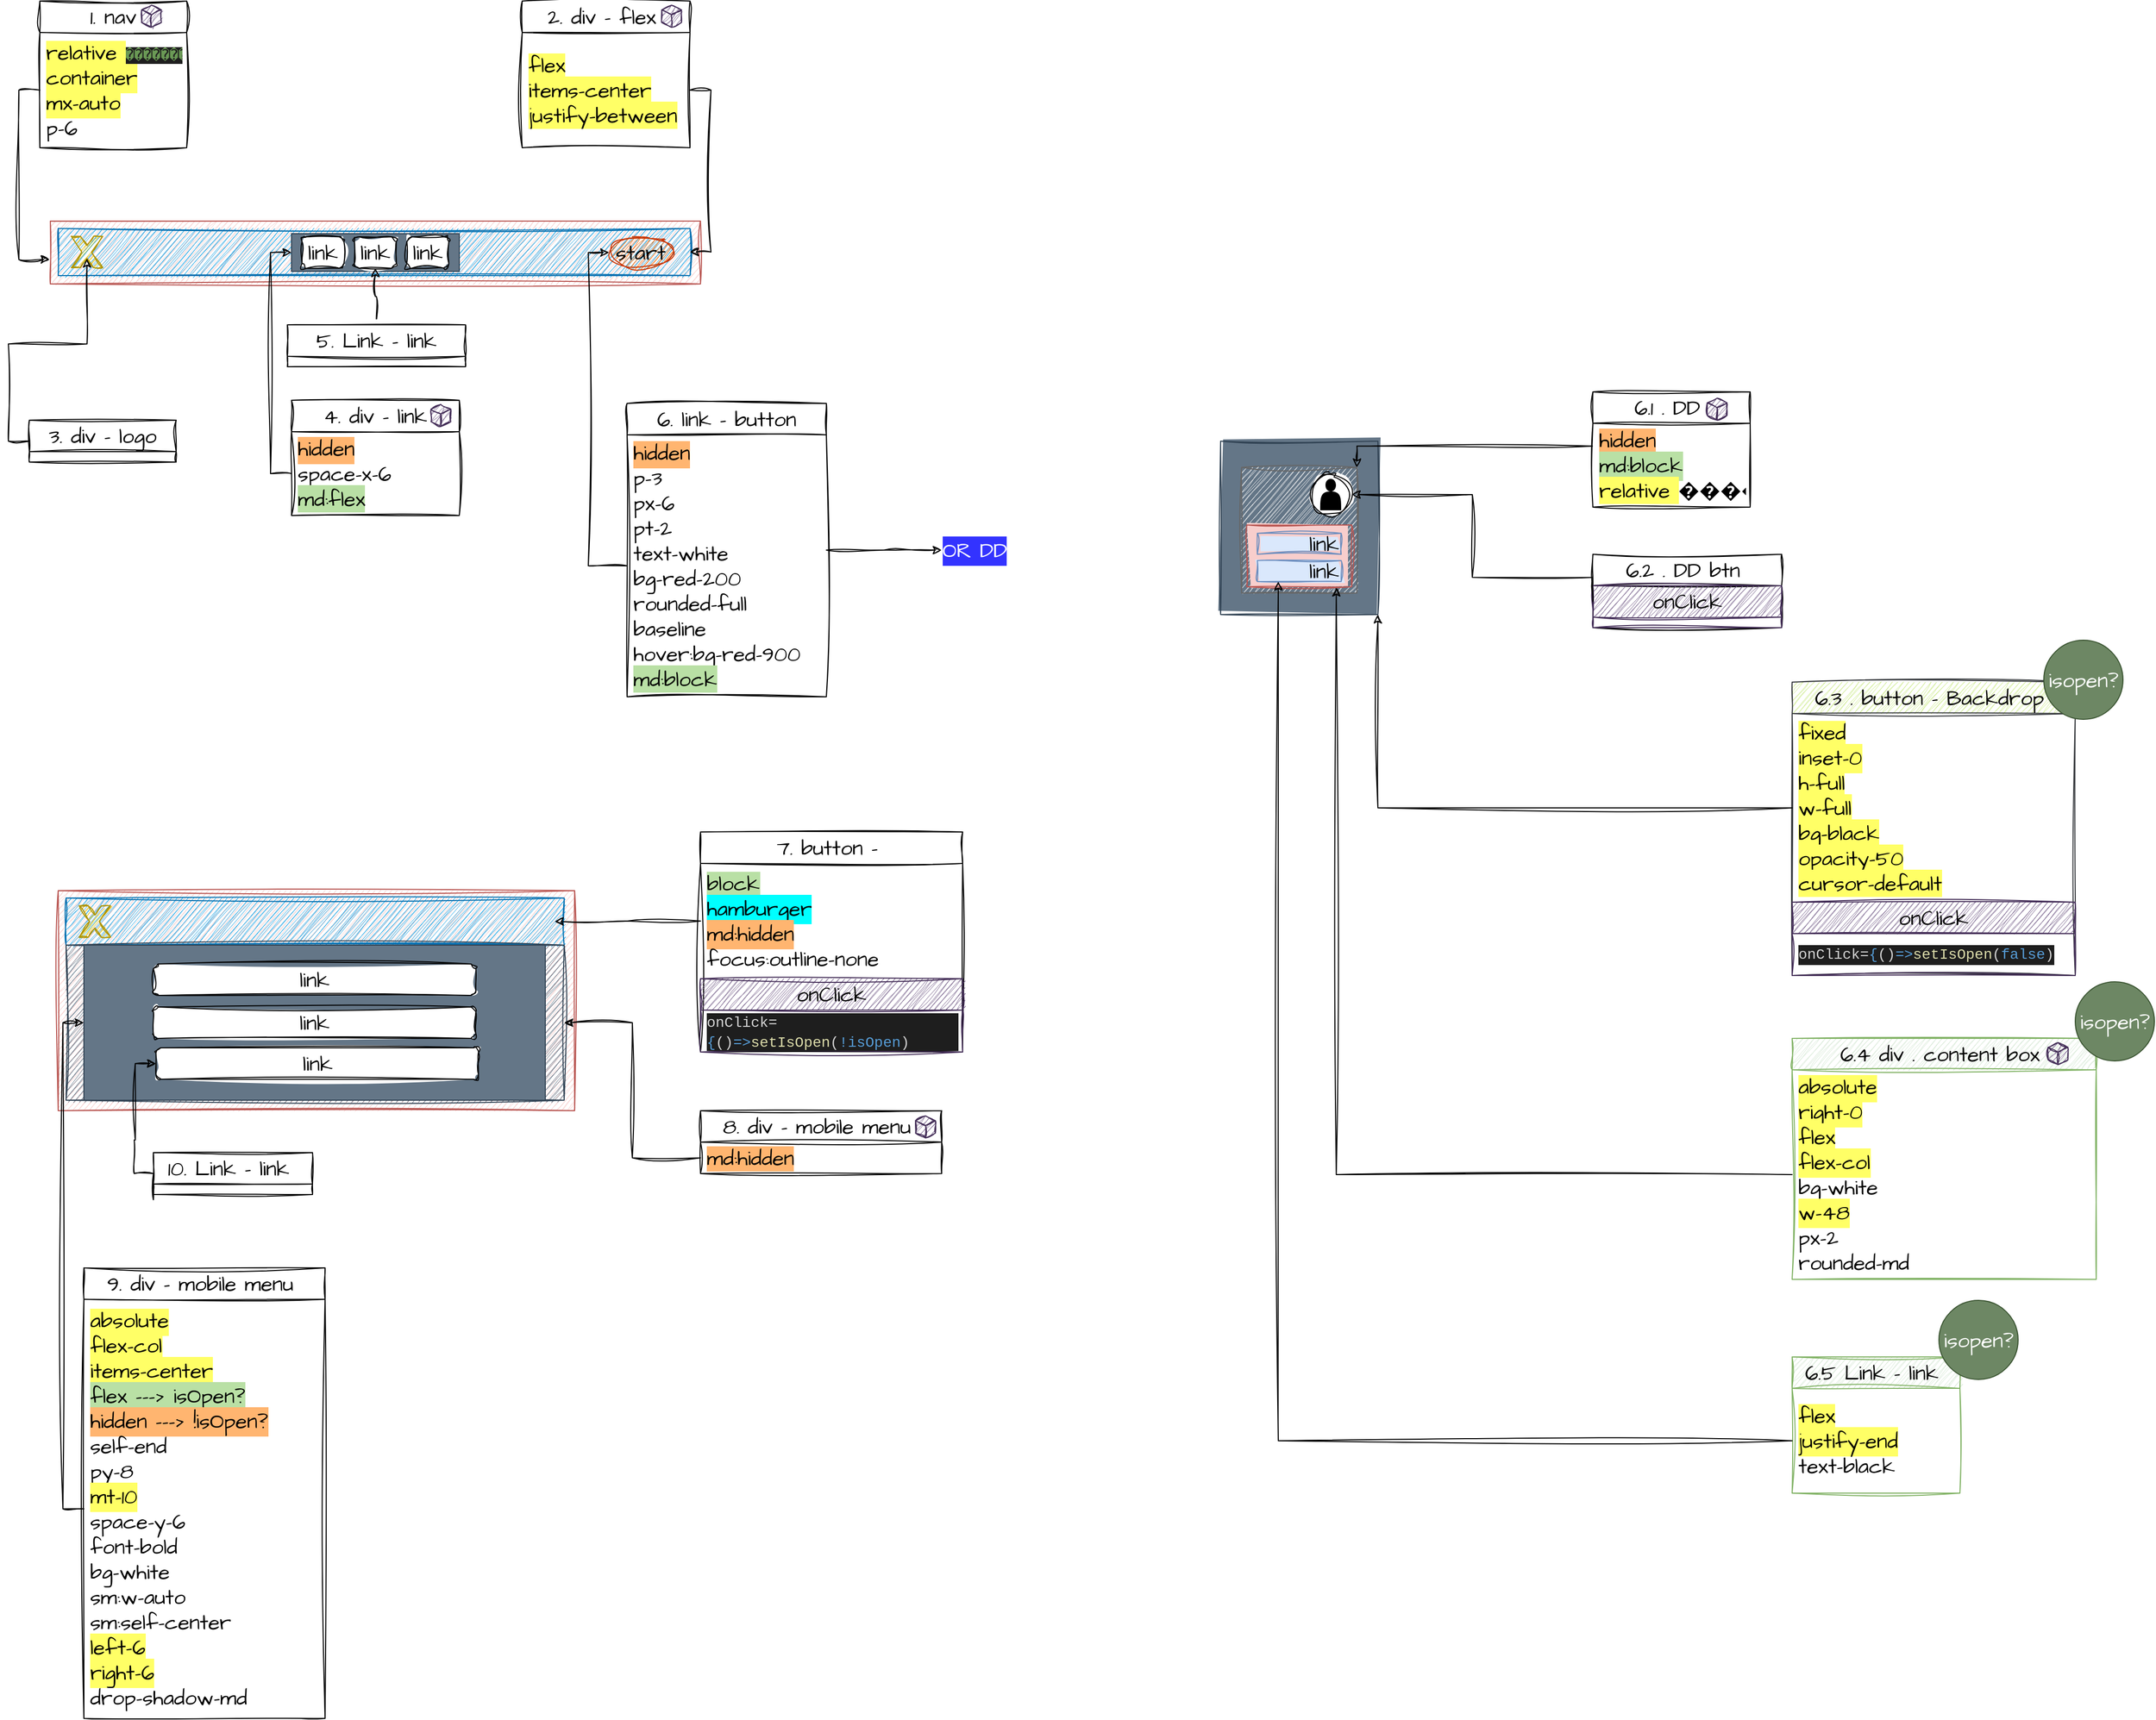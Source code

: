 <mxfile version="22.0.8" type="github">
  <diagram name="Page-1" id="Edo82u8HenHKRPctLf0t">
    <mxGraphModel dx="1644" dy="866" grid="1" gridSize="10" guides="1" tooltips="1" connect="1" arrows="1" fold="1" page="1" pageScale="1" pageWidth="1169" pageHeight="827" math="0" shadow="0">
      <root>
        <mxCell id="0" />
        <mxCell id="1" parent="0" />
        <mxCell id="dz99NOGH4aD-8nIKo7Ok-22" value="" style="rounded=0;whiteSpace=wrap;html=1;sketch=1;hachureGap=4;jiggle=2;curveFitting=1;fontFamily=Architects Daughter;fontSource=https%3A%2F%2Ffonts.googleapis.com%2Fcss%3Ffamily%3DArchitects%2BDaughter;fontSize=20;fillColor=#647687;movable=1;resizable=1;rotatable=1;deletable=1;editable=1;locked=0;connectable=1;strokeColor=#314354;fontColor=#ffffff;fillStyle=solid;" parent="1" vertex="1">
          <mxGeometry x="1426" y="450" width="150" height="165.5" as="geometry" />
        </mxCell>
        <mxCell id="dz99NOGH4aD-8nIKo7Ok-19" value="" style="rounded=0;whiteSpace=wrap;html=1;sketch=1;hachureGap=4;jiggle=2;curveFitting=1;fontFamily=Architects Daughter;fontSource=https%3A%2F%2Ffonts.googleapis.com%2Fcss%3Ffamily%3DArchitects%2BDaughter;fontSize=20;fillColor=#f5f5f5;movable=1;resizable=1;rotatable=1;deletable=1;editable=1;locked=0;connectable=1;strokeColor=#666666;fontColor=#333333;fillStyle=auto;" parent="1" vertex="1">
          <mxGeometry x="1446" y="475" width="110" height="120" as="geometry" />
        </mxCell>
        <object label="" id="v9pG0wg58woj9QDLIAWf-1">
          <mxCell style="rounded=0;whiteSpace=wrap;html=1;sketch=1;hachureGap=4;jiggle=2;curveFitting=1;fontFamily=Architects Daughter;fontSource=https%3A%2F%2Ffonts.googleapis.com%2Fcss%3Ffamily%3DArchitects%2BDaughter;fontSize=20;fillColor=#f8cecc;strokeColor=#b85450;" parent="1" vertex="1">
            <mxGeometry x="310" y="240" width="620" height="60" as="geometry" />
          </mxCell>
        </object>
        <mxCell id="v9pG0wg58woj9QDLIAWf-11" style="edgeStyle=orthogonalEdgeStyle;rounded=0;sketch=1;hachureGap=4;jiggle=2;curveFitting=1;orthogonalLoop=1;jettySize=auto;html=1;exitX=0;exitY=0.5;exitDx=0;exitDy=0;entryX=-0.001;entryY=0.611;entryDx=0;entryDy=0;entryPerimeter=0;fontFamily=Architects Daughter;fontSource=https%3A%2F%2Ffonts.googleapis.com%2Fcss%3Ffamily%3DArchitects%2BDaughter;fontSize=16;" parent="1" source="v9pG0wg58woj9QDLIAWf-9" target="v9pG0wg58woj9QDLIAWf-1" edge="1">
          <mxGeometry relative="1" as="geometry" />
        </mxCell>
        <object label="" id="v9pG0wg58woj9QDLIAWf-12">
          <mxCell style="rounded=0;whiteSpace=wrap;html=1;sketch=1;hachureGap=4;jiggle=2;curveFitting=1;fontFamily=Architects Daughter;fontSource=https%3A%2F%2Ffonts.googleapis.com%2Fcss%3Ffamily%3DArchitects%2BDaughter;fontSize=20;fillColor=#1ba1e2;strokeColor=#006EAF;fontColor=#ffffff;" parent="1" vertex="1">
            <mxGeometry x="317.5" y="247" width="602.5" height="45" as="geometry" />
          </mxCell>
        </object>
        <mxCell id="v9pG0wg58woj9QDLIAWf-16" style="edgeStyle=orthogonalEdgeStyle;rounded=0;sketch=1;hachureGap=4;jiggle=2;curveFitting=1;orthogonalLoop=1;jettySize=auto;html=1;exitX=1;exitY=0.5;exitDx=0;exitDy=0;entryX=1;entryY=0.5;entryDx=0;entryDy=0;fontFamily=Architects Daughter;fontSource=https%3A%2F%2Ffonts.googleapis.com%2Fcss%3Ffamily%3DArchitects%2BDaughter;fontSize=16;" parent="1" source="v9pG0wg58woj9QDLIAWf-14" target="v9pG0wg58woj9QDLIAWf-12" edge="1">
          <mxGeometry relative="1" as="geometry" />
        </mxCell>
        <mxCell id="v9pG0wg58woj9QDLIAWf-17" value="" style="verticalLabelPosition=bottom;verticalAlign=top;html=1;shape=mxgraph.basic.x;sketch=1;hachureGap=4;jiggle=2;curveFitting=1;fontFamily=Architects Daughter;fontSource=https%3A%2F%2Ffonts.googleapis.com%2Fcss%3Ffamily%3DArchitects%2BDaughter;fontSize=20;fillColor=#e3c800;strokeColor=#B09500;fontColor=#000000;" parent="1" vertex="1">
          <mxGeometry x="330" y="254.5" width="30" height="30" as="geometry" />
        </mxCell>
        <mxCell id="v9pG0wg58woj9QDLIAWf-18" value="3. div - logo" style="swimlane;fontStyle=0;childLayout=stackLayout;horizontal=1;startSize=30;horizontalStack=0;resizeParent=1;resizeParentMax=0;resizeLast=0;collapsible=1;marginBottom=0;whiteSpace=wrap;html=1;sketch=1;hachureGap=4;jiggle=2;curveFitting=1;fontFamily=Architects Daughter;fontSource=https%3A%2F%2Ffonts.googleapis.com%2Fcss%3Ffamily%3DArchitects%2BDaughter;fontSize=20;" parent="1" vertex="1" collapsed="1">
          <mxGeometry x="290" y="430" width="140" height="40" as="geometry">
            <mxRectangle x="290" y="430" width="160" height="70" as="alternateBounds" />
          </mxGeometry>
        </mxCell>
        <mxCell id="v9pG0wg58woj9QDLIAWf-19" value="pt-2" style="text;strokeColor=none;fillColor=none;align=left;verticalAlign=middle;spacingLeft=4;spacingRight=4;overflow=hidden;points=[[0,0.5],[1,0.5]];portConstraint=eastwest;rotatable=0;whiteSpace=wrap;html=1;fontSize=20;fontFamily=Architects Daughter;" parent="v9pG0wg58woj9QDLIAWf-18" vertex="1">
          <mxGeometry y="30" width="160" height="40" as="geometry" />
        </mxCell>
        <mxCell id="v9pG0wg58woj9QDLIAWf-20" style="edgeStyle=orthogonalEdgeStyle;rounded=0;sketch=1;hachureGap=4;jiggle=2;curveFitting=1;orthogonalLoop=1;jettySize=auto;html=1;exitX=0;exitY=0.5;exitDx=0;exitDy=0;entryX=0.5;entryY=0.71;entryDx=0;entryDy=0;entryPerimeter=0;fontFamily=Architects Daughter;fontSource=https%3A%2F%2Ffonts.googleapis.com%2Fcss%3Ffamily%3DArchitects%2BDaughter;fontSize=16;" parent="1" source="v9pG0wg58woj9QDLIAWf-19" target="v9pG0wg58woj9QDLIAWf-17" edge="1">
          <mxGeometry relative="1" as="geometry" />
        </mxCell>
        <mxCell id="v9pG0wg58woj9QDLIAWf-30" value="" style="group" parent="1" vertex="1" connectable="0">
          <mxGeometry x="760" y="30" width="160" height="140" as="geometry" />
        </mxCell>
        <mxCell id="v9pG0wg58woj9QDLIAWf-13" value="2. div - flex&amp;nbsp;" style="swimlane;fontStyle=0;childLayout=stackLayout;horizontal=1;startSize=30;horizontalStack=0;resizeParent=1;resizeParentMax=0;resizeLast=0;collapsible=1;marginBottom=0;whiteSpace=wrap;html=1;sketch=1;hachureGap=4;jiggle=2;curveFitting=1;fontFamily=Architects Daughter;fontSource=https%3A%2F%2Ffonts.googleapis.com%2Fcss%3Ffamily%3DArchitects%2BDaughter;fontSize=20;" parent="v9pG0wg58woj9QDLIAWf-30" vertex="1">
          <mxGeometry width="160" height="140" as="geometry">
            <mxRectangle x="740" y="20" width="240" height="40" as="alternateBounds" />
          </mxGeometry>
        </mxCell>
        <mxCell id="v9pG0wg58woj9QDLIAWf-14" value="&lt;span style=&quot;background-color: rgb(255, 255, 102);&quot;&gt;flex &lt;br&gt;items-center &lt;br&gt;justify-between&lt;/span&gt;" style="text;strokeColor=none;fillColor=none;align=left;verticalAlign=middle;spacingLeft=4;spacingRight=4;overflow=hidden;points=[[0,0.5],[1,0.5]];portConstraint=eastwest;rotatable=0;whiteSpace=wrap;html=1;fontSize=20;fontFamily=Architects Daughter;" parent="v9pG0wg58woj9QDLIAWf-13" vertex="1">
          <mxGeometry y="30" width="160" height="110" as="geometry" />
        </mxCell>
        <mxCell id="v9pG0wg58woj9QDLIAWf-28" value="" style="html=1;whiteSpace=wrap;shape=isoCube2;backgroundOutline=1;isoAngle=15;sketch=1;hachureGap=4;jiggle=2;curveFitting=1;fontFamily=Architects Daughter;fontSource=https%3A%2F%2Ffonts.googleapis.com%2Fcss%3Ffamily%3DArchitects%2BDaughter;fontSize=20;fillColor=#76608a;fontColor=#ffffff;strokeColor=#432D57;" parent="v9pG0wg58woj9QDLIAWf-30" vertex="1">
          <mxGeometry x="133" y="4" width="18.9" height="21" as="geometry" />
        </mxCell>
        <mxCell id="v9pG0wg58woj9QDLIAWf-32" value="" style="group" parent="1" vertex="1" connectable="0">
          <mxGeometry x="300" y="30" width="140" height="140" as="geometry" />
        </mxCell>
        <mxCell id="v9pG0wg58woj9QDLIAWf-7" value="1. nav" style="swimlane;fontStyle=0;childLayout=stackLayout;horizontal=1;startSize=30;horizontalStack=0;resizeParent=1;resizeParentMax=0;resizeLast=0;collapsible=1;marginBottom=0;whiteSpace=wrap;html=1;sketch=1;hachureGap=4;jiggle=2;curveFitting=1;fontFamily=Architects Daughter;fontSource=https%3A%2F%2Ffonts.googleapis.com%2Fcss%3Ffamily%3DArchitects%2BDaughter;fontSize=20;" parent="v9pG0wg58woj9QDLIAWf-32" vertex="1">
          <mxGeometry width="140" height="140" as="geometry" />
        </mxCell>
        <mxCell id="v9pG0wg58woj9QDLIAWf-9" value="&lt;span style=&quot;background-color: rgb(255, 255, 102);&quot;&gt;relative&amp;nbsp;&lt;/span&gt;&lt;span style=&quot;color: rgb(106, 153, 85); background-color: rgb(30, 30, 30); font-family: Consolas, &amp;quot;Courier New&amp;quot;, monospace; font-size: 14px;&quot;&gt;������‍������‍������&lt;/span&gt;&lt;span style=&quot;background-color: rgb(255, 255, 102);&quot;&gt;&lt;br&gt;&lt;/span&gt;&lt;span style=&quot;background-color: rgb(255, 255, 102);&quot;&gt;container &lt;/span&gt;&lt;br&gt;&lt;span style=&quot;background-color: rgb(255, 255, 102);&quot;&gt;mx-auto &lt;/span&gt;&lt;br&gt;p-6" style="text;strokeColor=none;fillColor=none;align=left;verticalAlign=middle;spacingLeft=4;spacingRight=4;overflow=hidden;points=[[0,0.5],[1,0.5]];portConstraint=eastwest;rotatable=0;whiteSpace=wrap;html=1;fontSize=20;fontFamily=Architects Daughter;" parent="v9pG0wg58woj9QDLIAWf-7" vertex="1">
          <mxGeometry y="30" width="140" height="110" as="geometry" />
        </mxCell>
        <mxCell id="v9pG0wg58woj9QDLIAWf-29" value="" style="html=1;whiteSpace=wrap;shape=isoCube2;backgroundOutline=1;isoAngle=15;sketch=1;hachureGap=4;jiggle=2;curveFitting=1;fontFamily=Architects Daughter;fontSource=https%3A%2F%2Ffonts.googleapis.com%2Fcss%3Ffamily%3DArchitects%2BDaughter;fontSize=20;fillColor=#76608a;fontColor=#ffffff;strokeColor=#432D57;" parent="v9pG0wg58woj9QDLIAWf-32" vertex="1">
          <mxGeometry x="97" y="4" width="18.9" height="21" as="geometry" />
        </mxCell>
        <mxCell id="v9pG0wg58woj9QDLIAWf-33" value="" style="group" parent="1" vertex="1" connectable="0">
          <mxGeometry x="540" y="252" width="160" height="36" as="geometry" />
        </mxCell>
        <mxCell id="v9pG0wg58woj9QDLIAWf-21" value="" style="rounded=0;whiteSpace=wrap;html=1;hachureGap=4;fontFamily=Architects Daughter;fontSource=https%3A%2F%2Ffonts.googleapis.com%2Fcss%3Ffamily%3DArchitects%2BDaughter;fontSize=20;fillColor=#647687;fontColor=#ffffff;strokeColor=#314354;" parent="v9pG0wg58woj9QDLIAWf-33" vertex="1">
          <mxGeometry width="160" height="36" as="geometry" />
        </mxCell>
        <mxCell id="v9pG0wg58woj9QDLIAWf-22" value="link" style="rounded=1;whiteSpace=wrap;html=1;sketch=1;hachureGap=4;jiggle=2;curveFitting=1;fontFamily=Architects Daughter;fontSource=https%3A%2F%2Ffonts.googleapis.com%2Fcss%3Ffamily%3DArchitects%2BDaughter;fontSize=20;" parent="v9pG0wg58woj9QDLIAWf-33" vertex="1">
          <mxGeometry x="10" y="3" width="40" height="30" as="geometry" />
        </mxCell>
        <mxCell id="v9pG0wg58woj9QDLIAWf-23" value="link" style="rounded=1;whiteSpace=wrap;html=1;sketch=1;hachureGap=4;jiggle=2;curveFitting=1;fontFamily=Architects Daughter;fontSource=https%3A%2F%2Ffonts.googleapis.com%2Fcss%3Ffamily%3DArchitects%2BDaughter;fontSize=20;" parent="v9pG0wg58woj9QDLIAWf-33" vertex="1">
          <mxGeometry x="60" y="3" width="40" height="30" as="geometry" />
        </mxCell>
        <mxCell id="v9pG0wg58woj9QDLIAWf-24" value="link" style="rounded=1;whiteSpace=wrap;html=1;sketch=1;hachureGap=4;jiggle=2;curveFitting=1;fontFamily=Architects Daughter;fontSource=https%3A%2F%2Ffonts.googleapis.com%2Fcss%3Ffamily%3DArchitects%2BDaughter;fontSize=20;" parent="v9pG0wg58woj9QDLIAWf-33" vertex="1">
          <mxGeometry x="110" y="3" width="40" height="30" as="geometry" />
        </mxCell>
        <mxCell id="v9pG0wg58woj9QDLIAWf-34" value="" style="group" parent="1" vertex="1" connectable="0">
          <mxGeometry x="540" y="411" width="160" height="110" as="geometry" />
        </mxCell>
        <mxCell id="v9pG0wg58woj9QDLIAWf-25" value="4. div - link" style="swimlane;fontStyle=0;childLayout=stackLayout;horizontal=1;startSize=30;horizontalStack=0;resizeParent=1;resizeParentMax=0;resizeLast=0;collapsible=1;marginBottom=0;whiteSpace=wrap;html=1;sketch=1;hachureGap=4;jiggle=2;curveFitting=1;fontFamily=Architects Daughter;fontSource=https%3A%2F%2Ffonts.googleapis.com%2Fcss%3Ffamily%3DArchitects%2BDaughter;fontSize=20;" parent="v9pG0wg58woj9QDLIAWf-34" vertex="1">
          <mxGeometry width="160" height="110" as="geometry">
            <mxRectangle x="540" y="340" width="140" height="40" as="alternateBounds" />
          </mxGeometry>
        </mxCell>
        <mxCell id="v9pG0wg58woj9QDLIAWf-26" value="&lt;span style=&quot;background-color: rgb(255, 181, 112);&quot;&gt;hidden &lt;/span&gt;&lt;br&gt;space-x-6 &lt;br&gt;&lt;span style=&quot;background-color: rgb(185, 224, 165);&quot;&gt;md:flex&lt;/span&gt;" style="text;strokeColor=none;fillColor=none;align=left;verticalAlign=middle;spacingLeft=4;spacingRight=4;overflow=hidden;points=[[0,0.5],[1,0.5]];portConstraint=eastwest;rotatable=0;whiteSpace=wrap;html=1;fontSize=20;fontFamily=Architects Daughter;" parent="v9pG0wg58woj9QDLIAWf-25" vertex="1">
          <mxGeometry y="30" width="160" height="80" as="geometry" />
        </mxCell>
        <mxCell id="v9pG0wg58woj9QDLIAWf-27" value="" style="html=1;whiteSpace=wrap;shape=isoCube2;backgroundOutline=1;isoAngle=15;sketch=1;hachureGap=4;jiggle=2;curveFitting=1;fontFamily=Architects Daughter;fontSource=https%3A%2F%2Ffonts.googleapis.com%2Fcss%3Ffamily%3DArchitects%2BDaughter;fontSize=20;fillColor=#76608a;fontColor=#ffffff;strokeColor=#432D57;" parent="v9pG0wg58woj9QDLIAWf-34" vertex="1">
          <mxGeometry x="133" y="4" width="18.9" height="21" as="geometry" />
        </mxCell>
        <mxCell id="v9pG0wg58woj9QDLIAWf-35" style="edgeStyle=orthogonalEdgeStyle;rounded=0;sketch=1;hachureGap=4;jiggle=2;curveFitting=1;orthogonalLoop=1;jettySize=auto;html=1;exitX=0;exitY=0.5;exitDx=0;exitDy=0;entryX=0;entryY=0.5;entryDx=0;entryDy=0;fontFamily=Architects Daughter;fontSource=https%3A%2F%2Ffonts.googleapis.com%2Fcss%3Ffamily%3DArchitects%2BDaughter;fontSize=16;" parent="1" source="v9pG0wg58woj9QDLIAWf-26" target="v9pG0wg58woj9QDLIAWf-21" edge="1">
          <mxGeometry relative="1" as="geometry" />
        </mxCell>
        <mxCell id="v9pG0wg58woj9QDLIAWf-40" style="edgeStyle=orthogonalEdgeStyle;rounded=0;sketch=1;hachureGap=4;jiggle=2;curveFitting=1;orthogonalLoop=1;jettySize=auto;html=1;fontFamily=Architects Daughter;fontSource=https%3A%2F%2Ffonts.googleapis.com%2Fcss%3Ffamily%3DArchitects%2BDaughter;fontSize=16;" parent="1" source="v9pG0wg58woj9QDLIAWf-37" target="v9pG0wg58woj9QDLIAWf-23" edge="1">
          <mxGeometry relative="1" as="geometry" />
        </mxCell>
        <mxCell id="v9pG0wg58woj9QDLIAWf-37" value="5. Link - link" style="swimlane;fontStyle=0;childLayout=stackLayout;horizontal=1;startSize=30;horizontalStack=0;resizeParent=1;resizeParentMax=0;resizeLast=0;collapsible=1;marginBottom=0;whiteSpace=wrap;html=1;sketch=1;hachureGap=4;jiggle=2;curveFitting=1;fontFamily=Architects Daughter;fontSource=https%3A%2F%2Ffonts.googleapis.com%2Fcss%3Ffamily%3DArchitects%2BDaughter;fontSize=20;points=[[0,0,0,0,0],[0,0.25,0,0,0],[0,0.5,0,0,0],[0,0.75,0,0,0],[0,1,0,0,0],[0.25,0,0,0,0],[0.25,1,0,0,0],[0.5,0,0,0,0],[0.5,1,0,0,0],[0.75,0,0,0,0],[0.75,1,0,0,0],[1,0,0,0,0],[1,0.25,0,0,0],[1,0.5,0,0,0],[1,0.75,0,0,0],[1,1,0,0,0]];" parent="1" vertex="1" collapsed="1">
          <mxGeometry x="536" y="339" width="170" height="40" as="geometry">
            <mxRectangle x="536" y="339" width="170" height="60" as="alternateBounds" />
          </mxGeometry>
        </mxCell>
        <mxCell id="v9pG0wg58woj9QDLIAWf-38" value="hover:text-white" style="text;strokeColor=none;fillColor=none;align=left;verticalAlign=middle;spacingLeft=4;spacingRight=4;overflow=hidden;points=[[0,0.5],[1,0.5]];portConstraint=eastwest;rotatable=0;whiteSpace=wrap;html=1;fontSize=20;fontFamily=Architects Daughter;" parent="v9pG0wg58woj9QDLIAWf-37" vertex="1">
          <mxGeometry y="30" width="170" height="30" as="geometry" />
        </mxCell>
        <mxCell id="v9pG0wg58woj9QDLIAWf-41" value="start" style="ellipse;whiteSpace=wrap;html=1;hachureGap=4;fontFamily=Architects Daughter;fontSource=https%3A%2F%2Ffonts.googleapis.com%2Fcss%3Ffamily%3DArchitects%2BDaughter;fontSize=20;fillColor=#fa6800;fontColor=#000000;strokeColor=#C73500;sketch=1;curveFitting=1;jiggle=2;" parent="1" vertex="1">
          <mxGeometry x="843" y="255" width="60" height="30" as="geometry" />
        </mxCell>
        <mxCell id="dz99NOGH4aD-8nIKo7Ok-7" value="" style="edgeStyle=orthogonalEdgeStyle;rounded=0;sketch=1;hachureGap=4;jiggle=2;curveFitting=1;orthogonalLoop=1;jettySize=auto;html=1;fontFamily=Architects Daughter;fontSource=https%3A%2F%2Ffonts.googleapis.com%2Fcss%3Ffamily%3DArchitects%2BDaughter;fontSize=16;" parent="1" source="v9pG0wg58woj9QDLIAWf-43" edge="1">
          <mxGeometry relative="1" as="geometry">
            <mxPoint x="1160" y="554" as="targetPoint" />
          </mxGeometry>
        </mxCell>
        <mxCell id="dz99NOGH4aD-8nIKo7Ok-8" value="&lt;span style=&quot;background-color: rgb(51, 51, 255);&quot;&gt;&lt;font color=&quot;#ffffff&quot;&gt;OR DD&lt;/font&gt;&lt;/span&gt;" style="edgeLabel;html=1;align=center;verticalAlign=middle;resizable=0;points=[];fontSize=20;fontFamily=Architects Daughter;labelBorderColor=none;" parent="dz99NOGH4aD-8nIKo7Ok-7" vertex="1" connectable="0">
          <mxGeometry x="-0.087" y="-1" relative="1" as="geometry">
            <mxPoint x="90" y="-1" as="offset" />
          </mxGeometry>
        </mxCell>
        <mxCell id="v9pG0wg58woj9QDLIAWf-43" value="6. link - button" style="swimlane;fontStyle=0;childLayout=stackLayout;horizontal=1;startSize=30;horizontalStack=0;resizeParent=1;resizeParentMax=0;resizeLast=0;collapsible=1;marginBottom=0;whiteSpace=wrap;html=1;sketch=1;hachureGap=4;jiggle=2;curveFitting=1;fontFamily=Architects Daughter;fontSource=https%3A%2F%2Ffonts.googleapis.com%2Fcss%3Ffamily%3DArchitects%2BDaughter;fontSize=20;" parent="1" vertex="1">
          <mxGeometry x="860" y="414" width="190" height="280" as="geometry">
            <mxRectangle x="540" y="340" width="140" height="40" as="alternateBounds" />
          </mxGeometry>
        </mxCell>
        <mxCell id="v9pG0wg58woj9QDLIAWf-44" value="&lt;div&gt;&lt;span style=&quot;background-color: rgb(255, 181, 112);&quot;&gt;hidden&lt;/span&gt;&amp;nbsp;&lt;/div&gt;&lt;div&gt;&lt;span style=&quot;background-color: initial;&quot;&gt;p-3&amp;nbsp;&lt;/span&gt;&lt;/div&gt;&lt;div&gt;px-6&amp;nbsp;&lt;/div&gt;&lt;div&gt;pt-2&amp;nbsp;&lt;/div&gt;&lt;div&gt;text-white&amp;nbsp;&lt;/div&gt;&lt;div&gt;bg-red-200&amp;nbsp;&lt;/div&gt;&lt;div&gt;rounded-full&amp;nbsp;&lt;/div&gt;&lt;div&gt;baseline&amp;nbsp;&lt;/div&gt;&lt;div&gt;hover:bg-red-900&lt;/div&gt;&lt;div&gt;&lt;span style=&quot;background-color: rgb(185, 224, 165);&quot;&gt;md:block&lt;/span&gt;&lt;/div&gt;" style="text;strokeColor=none;fillColor=none;align=left;verticalAlign=middle;spacingLeft=4;spacingRight=4;overflow=hidden;points=[[0,0.5],[1,0.5]];portConstraint=eastwest;rotatable=0;whiteSpace=wrap;html=1;fontSize=20;fontFamily=Architects Daughter;" parent="v9pG0wg58woj9QDLIAWf-43" vertex="1">
          <mxGeometry y="30" width="190" height="250" as="geometry" />
        </mxCell>
        <mxCell id="v9pG0wg58woj9QDLIAWf-46" style="edgeStyle=orthogonalEdgeStyle;rounded=0;sketch=1;hachureGap=4;jiggle=2;curveFitting=1;orthogonalLoop=1;jettySize=auto;html=1;exitX=0;exitY=0.5;exitDx=0;exitDy=0;entryX=0;entryY=0.5;entryDx=0;entryDy=0;fontFamily=Architects Daughter;fontSource=https%3A%2F%2Ffonts.googleapis.com%2Fcss%3Ffamily%3DArchitects%2BDaughter;fontSize=16;" parent="1" source="v9pG0wg58woj9QDLIAWf-44" target="v9pG0wg58woj9QDLIAWf-41" edge="1">
          <mxGeometry relative="1" as="geometry" />
        </mxCell>
        <object label="" id="v9pG0wg58woj9QDLIAWf-47">
          <mxCell style="rounded=0;whiteSpace=wrap;html=1;sketch=1;hachureGap=4;jiggle=2;curveFitting=1;fontFamily=Architects Daughter;fontSource=https%3A%2F%2Ffonts.googleapis.com%2Fcss%3Ffamily%3DArchitects%2BDaughter;fontSize=20;fillColor=#f8cecc;strokeColor=#b85450;" parent="1" vertex="1">
            <mxGeometry x="317.5" y="879" width="492.5" height="210" as="geometry" />
          </mxCell>
        </object>
        <object label="" id="v9pG0wg58woj9QDLIAWf-48">
          <mxCell style="rounded=0;whiteSpace=wrap;html=1;sketch=1;hachureGap=4;jiggle=2;curveFitting=1;fontFamily=Architects Daughter;fontSource=https%3A%2F%2Ffonts.googleapis.com%2Fcss%3Ffamily%3DArchitects%2BDaughter;fontSize=20;fillColor=#1ba1e2;strokeColor=#006EAF;fontColor=#ffffff;" parent="1" vertex="1">
            <mxGeometry x="325" y="886" width="475" height="45" as="geometry" />
          </mxCell>
        </object>
        <mxCell id="v9pG0wg58woj9QDLIAWf-49" value="" style="verticalLabelPosition=bottom;verticalAlign=top;html=1;shape=mxgraph.basic.x;sketch=1;hachureGap=4;jiggle=2;curveFitting=1;fontFamily=Architects Daughter;fontSource=https%3A%2F%2Ffonts.googleapis.com%2Fcss%3Ffamily%3DArchitects%2BDaughter;fontSize=20;fillColor=#e3c800;strokeColor=#B09500;fontColor=#000000;" parent="1" vertex="1">
          <mxGeometry x="337.5" y="893.5" width="30" height="30" as="geometry" />
        </mxCell>
        <mxCell id="v9pG0wg58woj9QDLIAWf-57" value="" style="shape=image;html=1;verticalAlign=top;verticalLabelPosition=bottom;labelBackgroundColor=#ffffff;imageAspect=0;aspect=fixed;image=https://cdn4.iconfinder.com/data/icons/evil-icons-user-interface/64/menu-128.png;sketch=1;hachureGap=4;jiggle=2;curveFitting=1;fontFamily=Architects Daughter;fontSource=https%3A%2F%2Ffonts.googleapis.com%2Fcss%3Ffamily%3DArchitects%2BDaughter;fontSize=20;" parent="1" vertex="1">
          <mxGeometry x="741" y="883.5" width="50" height="50" as="geometry" />
        </mxCell>
        <mxCell id="v9pG0wg58woj9QDLIAWf-71" style="edgeStyle=orthogonalEdgeStyle;rounded=0;sketch=1;hachureGap=4;jiggle=2;curveFitting=1;orthogonalLoop=1;jettySize=auto;html=1;exitX=0;exitY=0.5;exitDx=0;exitDy=0;entryX=1;entryY=0.5;entryDx=0;entryDy=0;fontFamily=Architects Daughter;fontSource=https%3A%2F%2Ffonts.googleapis.com%2Fcss%3Ffamily%3DArchitects%2BDaughter;fontSize=16;" parent="1" source="v9pG0wg58woj9QDLIAWf-59" target="v9pG0wg58woj9QDLIAWf-57" edge="1">
          <mxGeometry relative="1" as="geometry" />
        </mxCell>
        <mxCell id="v9pG0wg58woj9QDLIAWf-72" value="" style="rounded=0;whiteSpace=wrap;html=1;hachureGap=4;fontFamily=Architects Daughter;fontSource=https%3A%2F%2Ffonts.googleapis.com%2Fcss%3Ffamily%3DArchitects%2BDaughter;fontSize=20;fillColor=#647687;strokeColor=#314354;fontColor=#ffffff;sketch=1;curveFitting=1;jiggle=2;" parent="1" vertex="1">
          <mxGeometry x="325" y="931" width="475" height="148" as="geometry" />
        </mxCell>
        <mxCell id="v9pG0wg58woj9QDLIAWf-62" value="" style="rounded=0;whiteSpace=wrap;html=1;hachureGap=4;fontFamily=Architects Daughter;fontSource=https%3A%2F%2Ffonts.googleapis.com%2Fcss%3Ffamily%3DArchitects%2BDaughter;fontSize=20;fillColor=#647687;strokeColor=#314354;fontColor=#ffffff;" parent="1" vertex="1">
          <mxGeometry x="342" y="931" width="440" height="148" as="geometry" />
        </mxCell>
        <mxCell id="v9pG0wg58woj9QDLIAWf-68" value="link" style="rounded=1;whiteSpace=wrap;html=1;sketch=1;hachureGap=4;jiggle=2;curveFitting=1;fontFamily=Architects Daughter;fontSource=https%3A%2F%2Ffonts.googleapis.com%2Fcss%3Ffamily%3DArchitects%2BDaughter;fontSize=20;" parent="1" vertex="1">
          <mxGeometry x="408.25" y="949" width="307.5" height="30" as="geometry" />
        </mxCell>
        <mxCell id="v9pG0wg58woj9QDLIAWf-69" value="link" style="rounded=1;whiteSpace=wrap;html=1;sketch=1;hachureGap=4;jiggle=2;curveFitting=1;fontFamily=Architects Daughter;fontSource=https%3A%2F%2Ffonts.googleapis.com%2Fcss%3Ffamily%3DArchitects%2BDaughter;fontSize=20;" parent="1" vertex="1">
          <mxGeometry x="408.25" y="990" width="307.5" height="30" as="geometry" />
        </mxCell>
        <mxCell id="v9pG0wg58woj9QDLIAWf-70" value="link" style="rounded=1;whiteSpace=wrap;html=1;sketch=1;hachureGap=4;jiggle=2;curveFitting=1;fontFamily=Architects Daughter;fontSource=https%3A%2F%2Ffonts.googleapis.com%2Fcss%3Ffamily%3DArchitects%2BDaughter;fontSize=20;" parent="1" vertex="1">
          <mxGeometry x="410.75" y="1029" width="307.5" height="30" as="geometry" />
        </mxCell>
        <mxCell id="v9pG0wg58woj9QDLIAWf-74" value="8. div - mobile menu&amp;nbsp;" style="swimlane;fontStyle=0;childLayout=stackLayout;horizontal=1;startSize=30;horizontalStack=0;resizeParent=1;resizeParentMax=0;resizeLast=0;collapsible=1;marginBottom=0;whiteSpace=wrap;html=1;sketch=1;hachureGap=4;jiggle=2;curveFitting=1;fontFamily=Architects Daughter;fontSource=https%3A%2F%2Ffonts.googleapis.com%2Fcss%3Ffamily%3DArchitects%2BDaughter;fontSize=20;" parent="1" vertex="1">
          <mxGeometry x="930" y="1089" width="230" height="60" as="geometry">
            <mxRectangle x="540" y="340" width="140" height="40" as="alternateBounds" />
          </mxGeometry>
        </mxCell>
        <mxCell id="v9pG0wg58woj9QDLIAWf-75" value="&lt;span style=&quot;background-color: rgb(255, 181, 112);&quot;&gt;md:hidden&lt;/span&gt;" style="text;strokeColor=none;fillColor=none;align=left;verticalAlign=middle;spacingLeft=4;spacingRight=4;overflow=hidden;points=[[0,0.5],[1,0.5]];portConstraint=eastwest;rotatable=0;whiteSpace=wrap;html=1;fontSize=20;fontFamily=Architects Daughter;" parent="v9pG0wg58woj9QDLIAWf-74" vertex="1">
          <mxGeometry y="30" width="230" height="30" as="geometry" />
        </mxCell>
        <mxCell id="v9pG0wg58woj9QDLIAWf-77" style="edgeStyle=orthogonalEdgeStyle;rounded=0;sketch=1;hachureGap=4;jiggle=2;curveFitting=1;orthogonalLoop=1;jettySize=auto;html=1;exitX=0;exitY=0.5;exitDx=0;exitDy=0;entryX=1;entryY=0.5;entryDx=0;entryDy=0;fontFamily=Architects Daughter;fontSource=https%3A%2F%2Ffonts.googleapis.com%2Fcss%3Ffamily%3DArchitects%2BDaughter;fontSize=16;" parent="1" source="v9pG0wg58woj9QDLIAWf-75" target="v9pG0wg58woj9QDLIAWf-72" edge="1">
          <mxGeometry relative="1" as="geometry" />
        </mxCell>
        <mxCell id="v9pG0wg58woj9QDLIAWf-78" value="" style="html=1;whiteSpace=wrap;shape=isoCube2;backgroundOutline=1;isoAngle=15;sketch=1;hachureGap=4;jiggle=2;curveFitting=1;fontFamily=Architects Daughter;fontSource=https%3A%2F%2Ffonts.googleapis.com%2Fcss%3Ffamily%3DArchitects%2BDaughter;fontSize=20;fillColor=#76608a;fontColor=#ffffff;strokeColor=#432D57;" parent="1" vertex="1">
          <mxGeometry x="1135.1" y="1094" width="18.9" height="21" as="geometry" />
        </mxCell>
        <mxCell id="v9pG0wg58woj9QDLIAWf-79" value="9. div - mobile menu&amp;nbsp;" style="swimlane;fontStyle=0;childLayout=stackLayout;horizontal=1;startSize=30;horizontalStack=0;resizeParent=1;resizeParentMax=0;resizeLast=0;collapsible=1;marginBottom=0;whiteSpace=wrap;html=1;sketch=1;hachureGap=4;jiggle=2;curveFitting=1;fontFamily=Architects Daughter;fontSource=https%3A%2F%2Ffonts.googleapis.com%2Fcss%3Ffamily%3DArchitects%2BDaughter;fontSize=20;" parent="1" vertex="1">
          <mxGeometry x="342" y="1239" width="230" height="430" as="geometry">
            <mxRectangle x="540" y="340" width="140" height="40" as="alternateBounds" />
          </mxGeometry>
        </mxCell>
        <mxCell id="v9pG0wg58woj9QDLIAWf-80" value="&lt;span style=&quot;background-color: rgb(255, 255, 102);&quot;&gt;absolute &lt;/span&gt;&lt;br&gt;&lt;span style=&quot;background-color: rgb(255, 255, 102);&quot;&gt;flex-col &lt;br&gt;items-center &lt;br&gt;&lt;/span&gt;&lt;span style=&quot;background-color: rgb(185, 224, 165);&quot;&gt;flex ---&amp;gt; isOpen?&lt;/span&gt;&lt;br&gt;&lt;span style=&quot;background-color: rgb(255, 181, 112);&quot;&gt;hidden ---&amp;gt; !isOpen?&lt;/span&gt;&lt;br&gt;self-end &lt;br&gt;py-8 &lt;br&gt;&lt;span style=&quot;background-color: rgb(255, 255, 102);&quot;&gt;mt-10 &lt;/span&gt;&lt;br&gt;space-y-6 &lt;br&gt;font-bold &lt;br&gt;bg-white &lt;br&gt;sm:w-auto &lt;br&gt;sm:self-center &lt;br&gt;&lt;span style=&quot;background-color: rgb(255, 255, 102);&quot;&gt;left-6 &lt;br&gt;right-6 &lt;/span&gt;&lt;br&gt;drop-shadow-md" style="text;strokeColor=none;fillColor=none;align=left;verticalAlign=middle;spacingLeft=4;spacingRight=4;overflow=hidden;points=[[0,0.5],[1,0.5]];portConstraint=eastwest;rotatable=0;whiteSpace=wrap;html=1;fontSize=20;fontFamily=Architects Daughter;" parent="v9pG0wg58woj9QDLIAWf-79" vertex="1">
          <mxGeometry y="30" width="230" height="400" as="geometry" />
        </mxCell>
        <mxCell id="dz99NOGH4aD-8nIKo7Ok-1" style="edgeStyle=orthogonalEdgeStyle;rounded=0;sketch=1;hachureGap=4;jiggle=2;curveFitting=1;orthogonalLoop=1;jettySize=auto;html=1;exitX=0;exitY=0.5;exitDx=0;exitDy=0;entryX=0;entryY=0.5;entryDx=0;entryDy=0;fontFamily=Architects Daughter;fontSource=https%3A%2F%2Ffonts.googleapis.com%2Fcss%3Ffamily%3DArchitects%2BDaughter;fontSize=16;" parent="1" source="v9pG0wg58woj9QDLIAWf-80" target="v9pG0wg58woj9QDLIAWf-62" edge="1">
          <mxGeometry relative="1" as="geometry" />
        </mxCell>
        <mxCell id="dz99NOGH4aD-8nIKo7Ok-2" value="10. Link - link&amp;nbsp;" style="swimlane;fontStyle=0;childLayout=stackLayout;horizontal=1;startSize=30;horizontalStack=0;resizeParent=1;resizeParentMax=0;resizeLast=0;collapsible=1;marginBottom=0;whiteSpace=wrap;html=1;sketch=1;hachureGap=4;jiggle=2;curveFitting=1;fontFamily=Architects Daughter;fontSource=https%3A%2F%2Ffonts.googleapis.com%2Fcss%3Ffamily%3DArchitects%2BDaughter;fontSize=20;" parent="1" vertex="1" collapsed="1">
          <mxGeometry x="408.25" y="1129" width="151.75" height="40" as="geometry">
            <mxRectangle x="408.25" y="1020" width="230" height="60" as="alternateBounds" />
          </mxGeometry>
        </mxCell>
        <mxCell id="dz99NOGH4aD-8nIKo7Ok-4" style="edgeStyle=orthogonalEdgeStyle;rounded=0;sketch=1;hachureGap=4;jiggle=2;curveFitting=1;orthogonalLoop=1;jettySize=auto;html=1;exitX=0;exitY=0.5;exitDx=0;exitDy=0;entryX=0;entryY=0.5;entryDx=0;entryDy=0;fontFamily=Architects Daughter;fontSource=https%3A%2F%2Ffonts.googleapis.com%2Fcss%3Ffamily%3DArchitects%2BDaughter;fontSize=16;" parent="1" target="v9pG0wg58woj9QDLIAWf-70" edge="1">
          <mxGeometry relative="1" as="geometry">
            <mxPoint x="408.25" y="1174" as="sourcePoint" />
            <Array as="points">
              <mxPoint x="408" y="1149" />
              <mxPoint x="390" y="1149" />
              <mxPoint x="390" y="1117" />
              <mxPoint x="391" y="1117" />
              <mxPoint x="391" y="1044" />
            </Array>
          </mxGeometry>
        </mxCell>
        <mxCell id="dz99NOGH4aD-8nIKo7Ok-10" value="6.1 . DD&amp;nbsp;" style="swimlane;fontStyle=0;childLayout=stackLayout;horizontal=1;startSize=30;horizontalStack=0;resizeParent=1;resizeParentMax=0;resizeLast=0;collapsible=1;marginBottom=0;whiteSpace=wrap;html=1;sketch=1;hachureGap=4;jiggle=2;curveFitting=1;fontFamily=Architects Daughter;fontSource=https%3A%2F%2Ffonts.googleapis.com%2Fcss%3Ffamily%3DArchitects%2BDaughter;fontSize=20;" parent="1" vertex="1">
          <mxGeometry x="1781" y="403" width="150" height="110" as="geometry">
            <mxRectangle x="540" y="340" width="140" height="40" as="alternateBounds" />
          </mxGeometry>
        </mxCell>
        <mxCell id="dz99NOGH4aD-8nIKo7Ok-11" value="&lt;div&gt;&lt;span style=&quot;background-color: rgb(255, 181, 112);&quot;&gt;hidden&lt;/span&gt;&amp;nbsp;&lt;/div&gt;&lt;div&gt;&lt;span style=&quot;background-color: rgb(185, 224, 165);&quot;&gt;md:block&lt;/span&gt;&lt;/div&gt;&lt;div&gt;&lt;span style=&quot;background-color: rgb(255, 255, 102);&quot;&gt;relative&amp;nbsp;&lt;/span&gt;������‍������‍������&lt;/div&gt;" style="text;strokeColor=none;fillColor=none;align=left;verticalAlign=middle;spacingLeft=4;spacingRight=4;overflow=hidden;points=[[0,0.5],[1,0.5]];portConstraint=eastwest;rotatable=0;whiteSpace=wrap;html=1;fontSize=20;fontFamily=Architects Daughter;" parent="dz99NOGH4aD-8nIKo7Ok-10" vertex="1">
          <mxGeometry y="30" width="150" height="80" as="geometry" />
        </mxCell>
        <mxCell id="dz99NOGH4aD-8nIKo7Ok-16" value="" style="rounded=0;whiteSpace=wrap;html=1;sketch=1;hachureGap=4;jiggle=2;curveFitting=1;fontFamily=Architects Daughter;fontSource=https%3A%2F%2Ffonts.googleapis.com%2Fcss%3Ffamily%3DArchitects%2BDaughter;fontSize=20;fillColor=#f8cecc;strokeColor=#b85450;fillStyle=solid;" parent="1" vertex="1">
          <mxGeometry x="1451" y="530" width="100" height="59" as="geometry" />
        </mxCell>
        <mxCell id="dz99NOGH4aD-8nIKo7Ok-17" value="link" style="rounded=0;whiteSpace=wrap;html=1;sketch=1;hachureGap=4;jiggle=2;curveFitting=1;fontFamily=Architects Daughter;fontSource=https%3A%2F%2Ffonts.googleapis.com%2Fcss%3Ffamily%3DArchitects%2BDaughter;fontSize=20;fillColor=#dae8fc;align=right;strokeColor=#6c8ebf;fillStyle=solid;" parent="1" vertex="1">
          <mxGeometry x="1461" y="538" width="80" height="20" as="geometry" />
        </mxCell>
        <mxCell id="dz99NOGH4aD-8nIKo7Ok-18" value="link" style="rounded=0;whiteSpace=wrap;html=1;sketch=1;hachureGap=4;jiggle=2;curveFitting=1;fontFamily=Architects Daughter;fontSource=https%3A%2F%2Ffonts.googleapis.com%2Fcss%3Ffamily%3DArchitects%2BDaughter;fontSize=20;fillColor=#dae8fc;align=right;strokeColor=#6c8ebf;fillStyle=solid;" parent="1" vertex="1">
          <mxGeometry x="1461" y="564" width="80" height="20" as="geometry" />
        </mxCell>
        <mxCell id="dz99NOGH4aD-8nIKo7Ok-14" value="" style="ellipse;whiteSpace=wrap;html=1;aspect=fixed;sketch=1;hachureGap=4;jiggle=2;curveFitting=1;fontFamily=Architects Daughter;fontSource=https%3A%2F%2Ffonts.googleapis.com%2Fcss%3Ffamily%3DArchitects%2BDaughter;fontSize=20;" parent="1" vertex="1">
          <mxGeometry x="1511" y="481" width="40" height="40" as="geometry" />
        </mxCell>
        <mxCell id="dz99NOGH4aD-8nIKo7Ok-12" value="" style="shape=actor;whiteSpace=wrap;html=1;hachureGap=4;fontFamily=Architects Daughter;fontSource=https%3A%2F%2Ffonts.googleapis.com%2Fcss%3Ffamily%3DArchitects%2BDaughter;fontSize=20;fillColor=#000000;strokeColor=none;fillStyle=solid;fontColor=#ffffff;" parent="1" vertex="1">
          <mxGeometry x="1521" y="486" width="20" height="30" as="geometry" />
        </mxCell>
        <mxCell id="dz99NOGH4aD-8nIKo7Ok-20" value="" style="html=1;whiteSpace=wrap;shape=isoCube2;backgroundOutline=1;isoAngle=15;sketch=1;hachureGap=4;jiggle=2;curveFitting=1;fontFamily=Architects Daughter;fontSource=https%3A%2F%2Ffonts.googleapis.com%2Fcss%3Ffamily%3DArchitects%2BDaughter;fontSize=20;fillColor=#76608a;fontColor=#ffffff;strokeColor=#432D57;" parent="1" vertex="1">
          <mxGeometry x="1890" y="409" width="18.9" height="21" as="geometry" />
        </mxCell>
        <mxCell id="dz99NOGH4aD-8nIKo7Ok-23" value="6.3 . button - Backdrop&amp;nbsp;" style="swimlane;fontStyle=0;childLayout=stackLayout;horizontal=1;startSize=30;horizontalStack=0;resizeParent=1;resizeParentMax=0;resizeLast=0;collapsible=1;marginBottom=0;whiteSpace=wrap;html=1;sketch=1;hachureGap=4;jiggle=2;curveFitting=1;fontFamily=Architects Daughter;fontSource=https%3A%2F%2Ffonts.googleapis.com%2Fcss%3Ffamily%3DArchitects%2BDaughter;fontSize=20;fillColor=#cdeb8b;strokeColor=#36393d;" parent="1" vertex="1">
          <mxGeometry x="1971" y="680" width="270" height="280" as="geometry">
            <mxRectangle x="1330" y="110" width="250" height="40" as="alternateBounds" />
          </mxGeometry>
        </mxCell>
        <mxCell id="dz99NOGH4aD-8nIKo7Ok-24" value="&lt;span style=&quot;background-color: rgb(255, 255, 102);&quot;&gt;fixed&lt;br&gt;inset-0 &lt;br&gt;h-full &lt;br&gt;w-full &lt;br&gt;bg-black &lt;br&gt;opacity-50 &lt;br&gt;cursor-default&lt;/span&gt;" style="text;strokeColor=none;fillColor=none;align=left;verticalAlign=middle;spacingLeft=4;spacingRight=4;overflow=hidden;points=[[0,0.5],[1,0.5]];portConstraint=eastwest;rotatable=0;whiteSpace=wrap;html=1;fontSize=20;fontFamily=Architects Daughter;" parent="dz99NOGH4aD-8nIKo7Ok-23" vertex="1">
          <mxGeometry y="30" width="270" height="180" as="geometry" />
        </mxCell>
        <mxCell id="dz99NOGH4aD-8nIKo7Ok-26" value="onClick" style="swimlane;fontStyle=0;childLayout=stackLayout;horizontal=1;startSize=30;horizontalStack=0;resizeParent=1;resizeParentMax=0;resizeLast=0;collapsible=1;marginBottom=0;whiteSpace=wrap;html=1;sketch=1;hachureGap=4;jiggle=2;curveFitting=1;fontFamily=Architects Daughter;fontSource=https%3A%2F%2Ffonts.googleapis.com%2Fcss%3Ffamily%3DArchitects%2BDaughter;fontSize=20;fillColor=#76608a;fontColor=#000000;strokeColor=#432D57;" parent="dz99NOGH4aD-8nIKo7Ok-23" vertex="1">
          <mxGeometry y="210" width="270" height="70" as="geometry">
            <mxRectangle y="210" width="270" height="40" as="alternateBounds" />
          </mxGeometry>
        </mxCell>
        <mxCell id="dz99NOGH4aD-8nIKo7Ok-27" value="&lt;div style=&quot;color: rgb(212, 212, 212); background-color: rgb(30, 30, 30); font-family: Consolas, &amp;quot;Courier New&amp;quot;, monospace; font-size: 14px; line-height: 19px;&quot;&gt;onClick=&lt;span style=&quot;color: #569cd6;&quot;&gt;{&lt;/span&gt;()&lt;span style=&quot;color: #569cd6;&quot;&gt;=&amp;gt;&lt;/span&gt;&lt;span style=&quot;color: #dcdcaa;&quot;&gt;setIsOpen&lt;/span&gt;(&lt;span style=&quot;color: #569cd6;&quot;&gt;false&lt;/span&gt;)&lt;/div&gt;" style="text;strokeColor=none;fillColor=none;align=left;verticalAlign=middle;spacingLeft=4;spacingRight=4;overflow=hidden;points=[[0,0.5],[1,0.5]];portConstraint=eastwest;rotatable=0;whiteSpace=wrap;html=1;fontSize=20;fontFamily=Architects Daughter;" parent="dz99NOGH4aD-8nIKo7Ok-26" vertex="1">
          <mxGeometry y="30" width="270" height="40" as="geometry" />
        </mxCell>
        <mxCell id="dz99NOGH4aD-8nIKo7Ok-28" value="6.2 . DD btn&amp;nbsp;" style="swimlane;fontStyle=0;childLayout=stackLayout;horizontal=1;startSize=30;horizontalStack=0;resizeParent=1;resizeParentMax=0;resizeLast=0;collapsible=1;marginBottom=0;whiteSpace=wrap;html=1;sketch=1;hachureGap=4;jiggle=2;curveFitting=1;fontFamily=Architects Daughter;fontSource=https%3A%2F%2Ffonts.googleapis.com%2Fcss%3Ffamily%3DArchitects%2BDaughter;fontSize=20;" parent="1" vertex="1">
          <mxGeometry x="1781" y="558" width="180" height="70" as="geometry">
            <mxRectangle x="1550" y="558" width="140" height="40" as="alternateBounds" />
          </mxGeometry>
        </mxCell>
        <mxCell id="dz99NOGH4aD-8nIKo7Ok-37" value="onClick" style="swimlane;fontStyle=0;childLayout=stackLayout;horizontal=1;startSize=30;horizontalStack=0;resizeParent=1;resizeParentMax=0;resizeLast=0;collapsible=1;marginBottom=0;whiteSpace=wrap;html=1;sketch=1;hachureGap=4;jiggle=2;curveFitting=1;fontFamily=Architects Daughter;fontSource=https%3A%2F%2Ffonts.googleapis.com%2Fcss%3Ffamily%3DArchitects%2BDaughter;fontSize=20;fillColor=#76608a;fontColor=#000000;strokeColor=#432D57;" parent="dz99NOGH4aD-8nIKo7Ok-28" vertex="1" collapsed="1">
          <mxGeometry y="30" width="180" height="40" as="geometry">
            <mxRectangle y="30" width="180" height="70" as="alternateBounds" />
          </mxGeometry>
        </mxCell>
        <mxCell id="dz99NOGH4aD-8nIKo7Ok-38" value="&lt;div style=&quot;color: rgb(212, 212, 212); background-color: rgb(30, 30, 30); font-family: Consolas, &amp;quot;Courier New&amp;quot;, monospace; font-size: 14px; line-height: 19px;&quot;&gt;onClick=&lt;span style=&quot;color: #569cd6;&quot;&gt;{&lt;/span&gt;()&lt;span style=&quot;color: #569cd6;&quot;&gt;=&amp;gt;&lt;/span&gt;&lt;span style=&quot;color: #dcdcaa;&quot;&gt;setIsOpen&lt;/span&gt;(&lt;span style=&quot;color: #569cd6;&quot;&gt;true&lt;/span&gt;)&lt;/div&gt;" style="text;strokeColor=none;fillColor=none;align=left;verticalAlign=middle;spacingLeft=4;spacingRight=4;overflow=hidden;points=[[0,0.5],[1,0.5]];portConstraint=eastwest;rotatable=0;whiteSpace=wrap;html=1;fontSize=20;fontFamily=Architects Daughter;" parent="dz99NOGH4aD-8nIKo7Ok-37" vertex="1">
          <mxGeometry y="30" width="180" height="40" as="geometry" />
        </mxCell>
        <mxCell id="dz99NOGH4aD-8nIKo7Ok-30" style="edgeStyle=orthogonalEdgeStyle;rounded=0;sketch=1;hachureGap=4;jiggle=2;curveFitting=1;orthogonalLoop=1;jettySize=auto;html=1;exitX=0;exitY=0.5;exitDx=0;exitDy=0;entryX=1;entryY=0.5;entryDx=0;entryDy=0;fontFamily=Architects Daughter;fontSource=https%3A%2F%2Ffonts.googleapis.com%2Fcss%3Ffamily%3DArchitects%2BDaughter;fontSize=16;" parent="1" target="dz99NOGH4aD-8nIKo7Ok-14" edge="1">
          <mxGeometry relative="1" as="geometry">
            <mxPoint x="1781" y="603" as="sourcePoint" />
            <Array as="points">
              <mxPoint x="1781" y="580" />
              <mxPoint x="1666" y="580" />
              <mxPoint x="1666" y="501" />
            </Array>
          </mxGeometry>
        </mxCell>
        <mxCell id="dz99NOGH4aD-8nIKo7Ok-31" style="edgeStyle=orthogonalEdgeStyle;rounded=0;sketch=1;hachureGap=4;jiggle=2;curveFitting=1;orthogonalLoop=1;jettySize=auto;html=1;exitX=-0.003;exitY=0.272;exitDx=0;exitDy=0;entryX=1;entryY=0;entryDx=0;entryDy=0;fontFamily=Architects Daughter;fontSource=https%3A%2F%2Ffonts.googleapis.com%2Fcss%3Ffamily%3DArchitects%2BDaughter;fontSize=16;exitPerimeter=0;" parent="1" source="dz99NOGH4aD-8nIKo7Ok-11" target="dz99NOGH4aD-8nIKo7Ok-19" edge="1">
          <mxGeometry relative="1" as="geometry" />
        </mxCell>
        <mxCell id="dz99NOGH4aD-8nIKo7Ok-35" style="edgeStyle=orthogonalEdgeStyle;rounded=0;sketch=1;hachureGap=4;jiggle=2;curveFitting=1;orthogonalLoop=1;jettySize=auto;html=1;exitX=0;exitY=0.5;exitDx=0;exitDy=0;entryX=1;entryY=1;entryDx=0;entryDy=0;fontFamily=Architects Daughter;fontSource=https%3A%2F%2Ffonts.googleapis.com%2Fcss%3Ffamily%3DArchitects%2BDaughter;fontSize=16;" parent="1" source="dz99NOGH4aD-8nIKo7Ok-24" target="dz99NOGH4aD-8nIKo7Ok-22" edge="1">
          <mxGeometry relative="1" as="geometry" />
        </mxCell>
        <mxCell id="dz99NOGH4aD-8nIKo7Ok-36" value="isopen?" style="ellipse;whiteSpace=wrap;html=1;aspect=fixed;hachureGap=4;fontFamily=Architects Daughter;fontSource=https%3A%2F%2Ffonts.googleapis.com%2Fcss%3Ffamily%3DArchitects%2BDaughter;fontSize=20;fillColor=#6d8764;fontColor=#ffffff;strokeColor=#3A5431;fillStyle=solid;" parent="1" vertex="1">
          <mxGeometry x="2211" y="640" width="75.5" height="75.5" as="geometry" />
        </mxCell>
        <mxCell id="dz99NOGH4aD-8nIKo7Ok-39" value="6.4 div . content box&amp;nbsp;" style="swimlane;fontStyle=0;childLayout=stackLayout;horizontal=1;startSize=30;horizontalStack=0;resizeParent=1;resizeParentMax=0;resizeLast=0;collapsible=1;marginBottom=0;whiteSpace=wrap;html=1;sketch=1;hachureGap=4;jiggle=2;curveFitting=1;fontFamily=Architects Daughter;fontSource=https%3A%2F%2Ffonts.googleapis.com%2Fcss%3Ffamily%3DArchitects%2BDaughter;fontSize=20;fillColor=#d5e8d4;strokeColor=#82b366;" parent="1" vertex="1">
          <mxGeometry x="1971" y="1020" width="290" height="230" as="geometry">
            <mxRectangle x="540" y="340" width="140" height="40" as="alternateBounds" />
          </mxGeometry>
        </mxCell>
        <mxCell id="dz99NOGH4aD-8nIKo7Ok-40" value="&lt;span style=&quot;background-color: rgb(255, 255, 102);&quot;&gt;absolute &lt;br&gt;right-0 &lt;br&gt;flex &lt;br&gt;flex-col &lt;/span&gt;&lt;br&gt;bg-white &lt;br&gt;&lt;span style=&quot;background-color: rgb(255, 255, 102);&quot;&gt;w-48 &lt;/span&gt;&lt;br&gt;px-2 &lt;br&gt;rounded-md" style="text;strokeColor=none;fillColor=none;align=left;verticalAlign=middle;spacingLeft=4;spacingRight=4;overflow=hidden;points=[[0,0.5],[1,0.5]];portConstraint=eastwest;rotatable=0;whiteSpace=wrap;html=1;fontSize=20;fontFamily=Architects Daughter;" parent="dz99NOGH4aD-8nIKo7Ok-39" vertex="1">
          <mxGeometry y="30" width="290" height="200" as="geometry" />
        </mxCell>
        <mxCell id="dz99NOGH4aD-8nIKo7Ok-41" value="" style="html=1;whiteSpace=wrap;shape=isoCube2;backgroundOutline=1;isoAngle=15;sketch=1;hachureGap=4;jiggle=2;curveFitting=1;fontFamily=Architects Daughter;fontSource=https%3A%2F%2Ffonts.googleapis.com%2Fcss%3Ffamily%3DArchitects%2BDaughter;fontSize=20;fillColor=#76608a;fontColor=#ffffff;strokeColor=#432D57;" parent="1" vertex="1">
          <mxGeometry x="2215.1" y="1024" width="18.9" height="21" as="geometry" />
        </mxCell>
        <mxCell id="dz99NOGH4aD-8nIKo7Ok-42" value="isopen?" style="ellipse;whiteSpace=wrap;html=1;aspect=fixed;hachureGap=4;fontFamily=Architects Daughter;fontSource=https%3A%2F%2Ffonts.googleapis.com%2Fcss%3Ffamily%3DArchitects%2BDaughter;fontSize=20;fillColor=#6d8764;fontColor=#ffffff;strokeColor=#3A5431;fillStyle=solid;" parent="1" vertex="1">
          <mxGeometry x="2241" y="966" width="75.5" height="75.5" as="geometry" />
        </mxCell>
        <mxCell id="dz99NOGH4aD-8nIKo7Ok-43" style="edgeStyle=orthogonalEdgeStyle;rounded=0;sketch=1;hachureGap=4;jiggle=2;curveFitting=1;orthogonalLoop=1;jettySize=auto;html=1;exitX=0;exitY=0.5;exitDx=0;exitDy=0;entryX=0.853;entryY=1.012;entryDx=0;entryDy=0;entryPerimeter=0;fontFamily=Architects Daughter;fontSource=https%3A%2F%2Ffonts.googleapis.com%2Fcss%3Ffamily%3DArchitects%2BDaughter;fontSize=16;" parent="1" source="dz99NOGH4aD-8nIKo7Ok-40" target="dz99NOGH4aD-8nIKo7Ok-16" edge="1">
          <mxGeometry relative="1" as="geometry" />
        </mxCell>
        <mxCell id="dz99NOGH4aD-8nIKo7Ok-44" value="6.5 Link - link&amp;nbsp;" style="swimlane;fontStyle=0;childLayout=stackLayout;horizontal=1;startSize=30;horizontalStack=0;resizeParent=1;resizeParentMax=0;resizeLast=0;collapsible=1;marginBottom=0;whiteSpace=wrap;html=1;sketch=1;hachureGap=4;jiggle=2;curveFitting=1;fontFamily=Architects Daughter;fontSource=https%3A%2F%2Ffonts.googleapis.com%2Fcss%3Ffamily%3DArchitects%2BDaughter;fontSize=20;fillColor=#d5e8d4;strokeColor=#82b366;" parent="1" vertex="1">
          <mxGeometry x="1971" y="1324" width="160" height="130" as="geometry">
            <mxRectangle x="540" y="340" width="140" height="40" as="alternateBounds" />
          </mxGeometry>
        </mxCell>
        <mxCell id="dz99NOGH4aD-8nIKo7Ok-45" value="&lt;span style=&quot;background-color: rgb(255, 255, 102);&quot;&gt;flex &lt;br&gt;justify-end&lt;/span&gt;&lt;br&gt;text-black" style="text;strokeColor=none;fillColor=none;align=left;verticalAlign=middle;spacingLeft=4;spacingRight=4;overflow=hidden;points=[[0,0.5],[1,0.5]];portConstraint=eastwest;rotatable=0;whiteSpace=wrap;html=1;fontSize=20;fontFamily=Architects Daughter;" parent="dz99NOGH4aD-8nIKo7Ok-44" vertex="1">
          <mxGeometry y="30" width="160" height="100" as="geometry" />
        </mxCell>
        <mxCell id="dz99NOGH4aD-8nIKo7Ok-47" value="isopen?" style="ellipse;whiteSpace=wrap;html=1;aspect=fixed;hachureGap=4;fontFamily=Architects Daughter;fontSource=https%3A%2F%2Ffonts.googleapis.com%2Fcss%3Ffamily%3DArchitects%2BDaughter;fontSize=20;fillColor=#6d8764;fontColor=#ffffff;strokeColor=#3A5431;fillStyle=solid;" parent="1" vertex="1">
          <mxGeometry x="2111" y="1270" width="75.5" height="75.5" as="geometry" />
        </mxCell>
        <mxCell id="dz99NOGH4aD-8nIKo7Ok-49" style="edgeStyle=orthogonalEdgeStyle;rounded=0;sketch=1;hachureGap=4;jiggle=2;curveFitting=1;orthogonalLoop=1;jettySize=auto;html=1;exitX=0;exitY=0.5;exitDx=0;exitDy=0;entryX=0.25;entryY=1;entryDx=0;entryDy=0;fontFamily=Architects Daughter;fontSource=https%3A%2F%2Ffonts.googleapis.com%2Fcss%3Ffamily%3DArchitects%2BDaughter;fontSize=16;" parent="1" source="dz99NOGH4aD-8nIKo7Ok-45" target="dz99NOGH4aD-8nIKo7Ok-18" edge="1">
          <mxGeometry relative="1" as="geometry" />
        </mxCell>
        <mxCell id="v9pG0wg58woj9QDLIAWf-58" value="7. button -&amp;nbsp;" style="swimlane;fontStyle=0;childLayout=stackLayout;horizontal=1;startSize=30;horizontalStack=0;resizeParent=1;resizeParentMax=0;resizeLast=0;collapsible=1;marginBottom=0;whiteSpace=wrap;html=1;sketch=1;hachureGap=4;jiggle=2;curveFitting=1;fontFamily=Architects Daughter;fontSource=https%3A%2F%2Ffonts.googleapis.com%2Fcss%3Ffamily%3DArchitects%2BDaughter;fontSize=20;" parent="1" vertex="1">
          <mxGeometry x="930" y="823" width="250" height="210" as="geometry">
            <mxRectangle x="540" y="340" width="140" height="40" as="alternateBounds" />
          </mxGeometry>
        </mxCell>
        <mxCell id="v9pG0wg58woj9QDLIAWf-59" value="&lt;span style=&quot;background-color: rgb(185, 224, 165);&quot;&gt;block &lt;/span&gt;&lt;br&gt;&lt;span style=&quot;background-color: rgb(0, 255, 255);&quot;&gt;hamburger &lt;/span&gt;&lt;br&gt;&lt;span style=&quot;background-color: rgb(255, 181, 112);&quot;&gt;md:hidden &lt;/span&gt;&lt;br&gt;focus:outline-none" style="text;strokeColor=none;fillColor=none;align=left;verticalAlign=middle;spacingLeft=4;spacingRight=4;overflow=hidden;points=[[0,0.5],[1,0.5]];portConstraint=eastwest;rotatable=0;whiteSpace=wrap;html=1;fontSize=20;fontFamily=Architects Daughter;" parent="v9pG0wg58woj9QDLIAWf-58" vertex="1">
          <mxGeometry y="30" width="250" height="110" as="geometry" />
        </mxCell>
        <mxCell id="dz99NOGH4aD-8nIKo7Ok-50" value="onClick" style="swimlane;fontStyle=0;childLayout=stackLayout;horizontal=1;startSize=30;horizontalStack=0;resizeParent=1;resizeParentMax=0;resizeLast=0;collapsible=1;marginBottom=0;whiteSpace=wrap;html=1;sketch=1;hachureGap=4;jiggle=2;curveFitting=1;fontFamily=Architects Daughter;fontSource=https%3A%2F%2Ffonts.googleapis.com%2Fcss%3Ffamily%3DArchitects%2BDaughter;fontSize=20;fillColor=#76608a;fontColor=#000000;strokeColor=#432D57;" parent="v9pG0wg58woj9QDLIAWf-58" vertex="1">
          <mxGeometry y="140" width="250" height="70" as="geometry">
            <mxRectangle y="210" width="270" height="40" as="alternateBounds" />
          </mxGeometry>
        </mxCell>
        <mxCell id="dz99NOGH4aD-8nIKo7Ok-51" value="&lt;div style=&quot;color: rgb(212, 212, 212); background-color: rgb(30, 30, 30); font-family: Consolas, &amp;quot;Courier New&amp;quot;, monospace; font-size: 14px; line-height: 19px;&quot;&gt;onClick=&lt;span style=&quot;color: #569cd6;&quot;&gt;{&lt;/span&gt;()&lt;span style=&quot;color: #569cd6;&quot;&gt;=&amp;gt;&lt;/span&gt;&lt;span style=&quot;color: #dcdcaa;&quot;&gt;setIsOpen&lt;/span&gt;(&lt;span style=&quot;color: #569cd6;&quot;&gt;!isOpen&lt;/span&gt;)&lt;/div&gt;" style="text;strokeColor=none;fillColor=none;align=left;verticalAlign=middle;spacingLeft=4;spacingRight=4;overflow=hidden;points=[[0,0.5],[1,0.5]];portConstraint=eastwest;rotatable=0;whiteSpace=wrap;html=1;fontSize=20;fontFamily=Architects Daughter;" parent="dz99NOGH4aD-8nIKo7Ok-50" vertex="1">
          <mxGeometry y="30" width="250" height="40" as="geometry" />
        </mxCell>
        <mxCell id="v9pG0wg58woj9QDLIAWf-60" value="" style="shape=image;html=1;verticalAlign=top;verticalLabelPosition=bottom;labelBackgroundColor=#ffffff;imageAspect=0;aspect=fixed;image=https://cdn4.iconfinder.com/data/icons/evil-icons-user-interface/64/menu-128.png;sketch=1;hachureGap=4;jiggle=2;curveFitting=1;fontFamily=Architects Daughter;fontSource=https%3A%2F%2Ffonts.googleapis.com%2Fcss%3Ffamily%3DArchitects%2BDaughter;fontSize=20;" parent="1" vertex="1">
          <mxGeometry x="1101.1" y="824" width="30" height="30" as="geometry" />
        </mxCell>
        <mxCell id="dz99NOGH4aD-8nIKo7Ok-52" value="" style="shape=image;html=1;verticalAlign=top;verticalLabelPosition=bottom;labelBackgroundColor=#ffffff;imageAspect=0;aspect=fixed;image=https://cdn0.iconfinder.com/data/icons/evericons-24px-vol-1/24/text-align-left-128.png;sketch=1;hachureGap=4;jiggle=2;curveFitting=1;fontFamily=Architects Daughter;fontSource=https%3A%2F%2Ffonts.googleapis.com%2Fcss%3Ffamily%3DArchitects%2BDaughter;fontSize=20;flipV=0;flipH=1;" parent="1" vertex="1">
          <mxGeometry x="2081" y="1389" width="30" height="30" as="geometry" />
        </mxCell>
      </root>
    </mxGraphModel>
  </diagram>
</mxfile>

